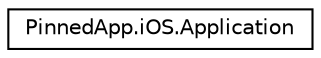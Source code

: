 digraph "Graphical Class Hierarchy"
{
  edge [fontname="Helvetica",fontsize="10",labelfontname="Helvetica",labelfontsize="10"];
  node [fontname="Helvetica",fontsize="10",shape=record];
  rankdir="LR";
  Node0 [label="PinnedApp.iOS.Application",height=0.2,width=0.4,color="black", fillcolor="white", style="filled",URL="$class_pinned_app_1_1i_o_s_1_1_application.html"];
}
